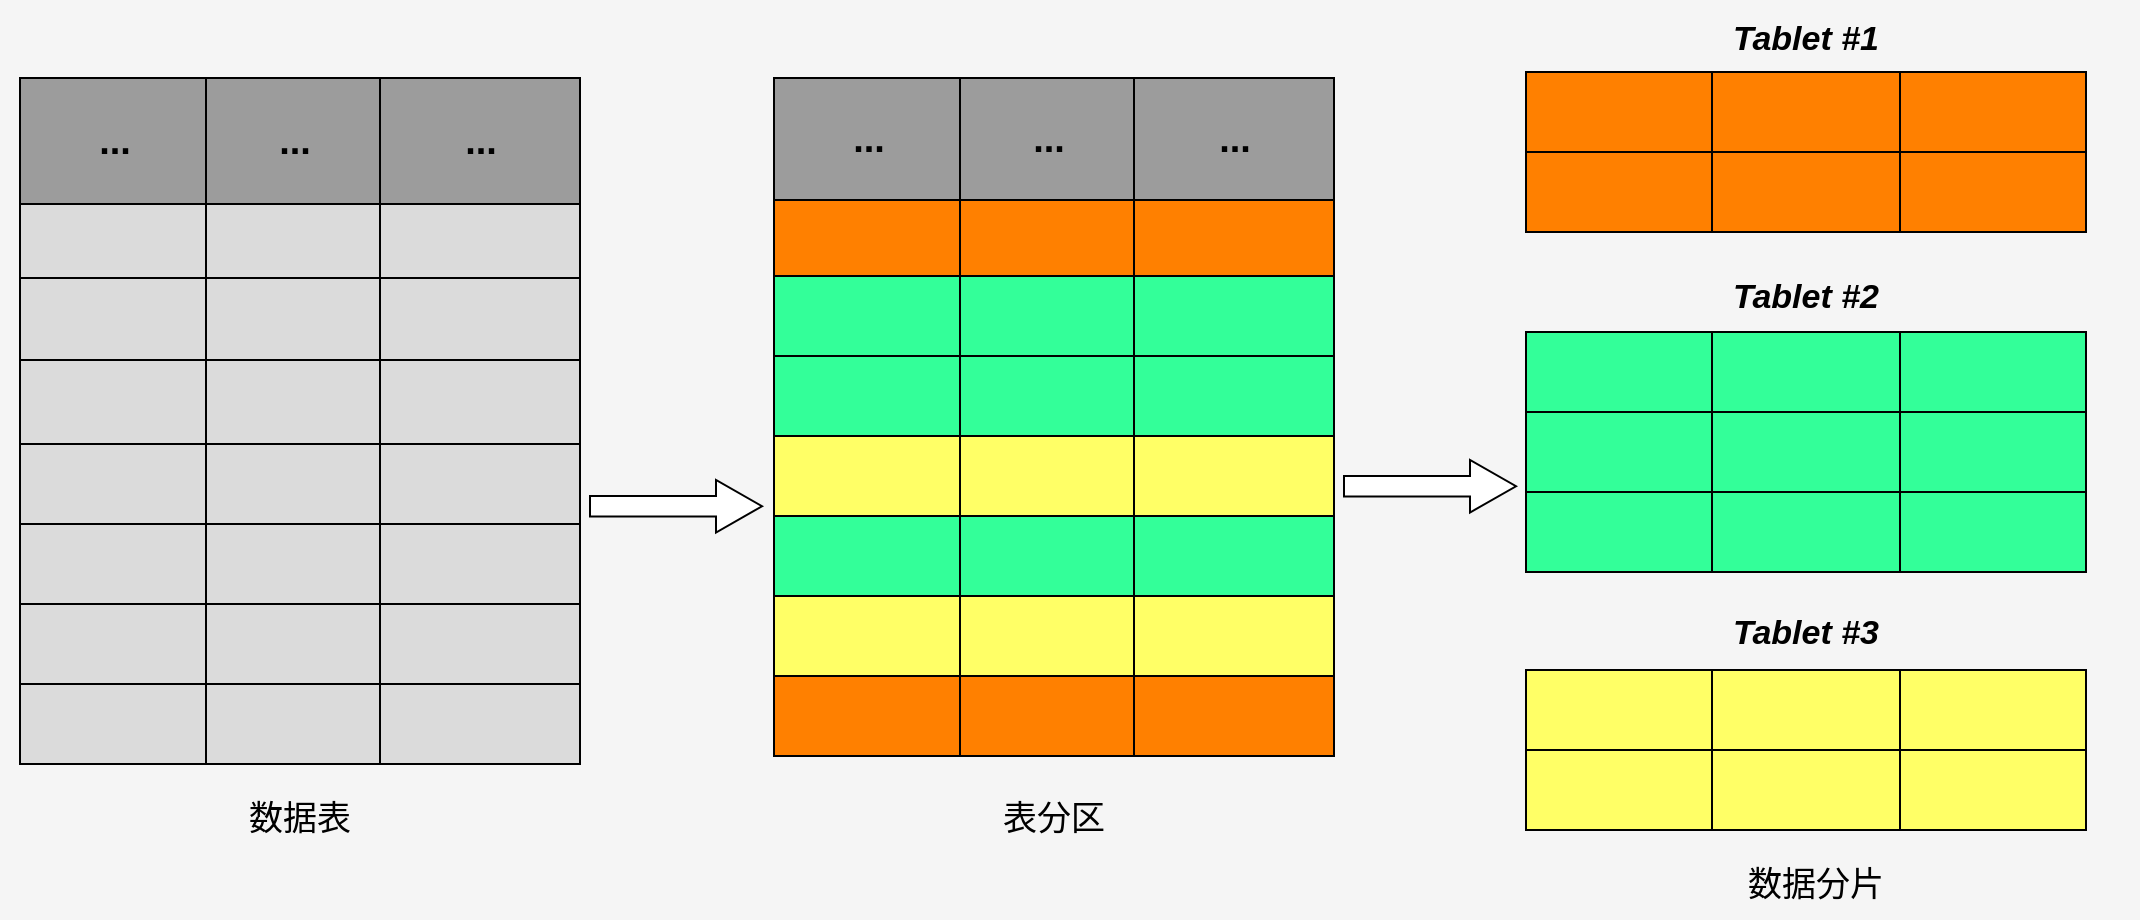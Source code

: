 <mxfile version="21.2.1" type="device" pages="2">
  <diagram name="第 1 页" id="WHK-75HtPyQKVUG5pTgn">
    <mxGraphModel dx="2243" dy="818" grid="1" gridSize="10" guides="1" tooltips="1" connect="1" arrows="1" fold="1" page="1" pageScale="1" pageWidth="827" pageHeight="1169" math="0" shadow="0">
      <root>
        <mxCell id="0" />
        <mxCell id="1" parent="0" />
        <mxCell id="pwQPSimsKxglFx2V4hXO-1" value="" style="fillColor=#f5f5f5;strokeColor=none;fontColor=#333333;strokeWidth=1;" parent="1" vertex="1">
          <mxGeometry x="-710" y="120" width="1070" height="460" as="geometry" />
        </mxCell>
        <mxCell id="pwQPSimsKxglFx2V4hXO-23" value="Assets" style="childLayout=tableLayout;recursiveResize=0;strokeColor=#000000;fillColor=#A7C942;shadow=0;" parent="1" vertex="1">
          <mxGeometry x="-700" y="159" width="280" height="343" as="geometry" />
        </mxCell>
        <mxCell id="pwQPSimsKxglFx2V4hXO-24" style="shape=tableRow;horizontal=0;startSize=0;swimlaneHead=0;swimlaneBody=0;top=0;left=0;bottom=0;right=0;dropTarget=0;collapsible=0;recursiveResize=0;expand=0;fontStyle=0;strokeColor=inherit;fillColor=#9C9C9C;swimlaneLine=1;rounded=0;" parent="pwQPSimsKxglFx2V4hXO-23" vertex="1">
          <mxGeometry width="280" height="63" as="geometry" />
        </mxCell>
        <mxCell id="pwQPSimsKxglFx2V4hXO-25" value="&lt;font style=&quot;font-size: 19px;&quot; color=&quot;#000000&quot;&gt;...&lt;/font&gt;" style="connectable=0;recursiveResize=0;strokeColor=inherit;fillColor=#9C9C9C;align=center;fontStyle=1;fontColor=#FFFFFF;html=1;" parent="pwQPSimsKxglFx2V4hXO-24" vertex="1">
          <mxGeometry width="93" height="63" as="geometry">
            <mxRectangle width="93" height="63" as="alternateBounds" />
          </mxGeometry>
        </mxCell>
        <mxCell id="pwQPSimsKxglFx2V4hXO-26" value="&lt;font style=&quot;font-size: 19px;&quot; color=&quot;#000000&quot;&gt;...&lt;/font&gt;" style="connectable=0;recursiveResize=0;strokeColor=inherit;fillColor=#9C9C9C;align=center;fontStyle=1;fontColor=#FFFFFF;html=1;" parent="pwQPSimsKxglFx2V4hXO-24" vertex="1">
          <mxGeometry x="93" width="87" height="63" as="geometry">
            <mxRectangle width="87" height="63" as="alternateBounds" />
          </mxGeometry>
        </mxCell>
        <mxCell id="pwQPSimsKxglFx2V4hXO-27" value="&lt;font style=&quot;font-size: 19px;&quot; color=&quot;#000000&quot;&gt;...&lt;/font&gt;" style="connectable=0;recursiveResize=0;strokeColor=inherit;fillColor=#9C9C9C;align=center;fontStyle=1;fontColor=#FFFFFF;html=1;" parent="pwQPSimsKxglFx2V4hXO-24" vertex="1">
          <mxGeometry x="180" width="100" height="63" as="geometry">
            <mxRectangle width="100" height="63" as="alternateBounds" />
          </mxGeometry>
        </mxCell>
        <mxCell id="pwQPSimsKxglFx2V4hXO-28" value="" style="shape=tableRow;horizontal=0;startSize=0;swimlaneHead=0;swimlaneBody=0;top=0;left=0;bottom=0;right=0;dropTarget=0;collapsible=0;recursiveResize=0;expand=0;fontStyle=0;strokeColor=inherit;fillColor=#DBDBDB;swimlaneFillColor=none;" parent="pwQPSimsKxglFx2V4hXO-23" vertex="1">
          <mxGeometry y="63" width="280" height="37" as="geometry" />
        </mxCell>
        <mxCell id="pwQPSimsKxglFx2V4hXO-29" value="" style="connectable=0;recursiveResize=0;strokeColor=inherit;fillColor=inherit;align=center;whiteSpace=wrap;html=1;" parent="pwQPSimsKxglFx2V4hXO-28" vertex="1">
          <mxGeometry width="93" height="37" as="geometry">
            <mxRectangle width="93" height="37" as="alternateBounds" />
          </mxGeometry>
        </mxCell>
        <mxCell id="pwQPSimsKxglFx2V4hXO-30" value="" style="connectable=0;recursiveResize=0;strokeColor=inherit;fillColor=inherit;align=center;whiteSpace=wrap;html=1;" parent="pwQPSimsKxglFx2V4hXO-28" vertex="1">
          <mxGeometry x="93" width="87" height="37" as="geometry">
            <mxRectangle width="87" height="37" as="alternateBounds" />
          </mxGeometry>
        </mxCell>
        <mxCell id="pwQPSimsKxglFx2V4hXO-31" value="" style="connectable=0;recursiveResize=0;strokeColor=inherit;fillColor=inherit;align=center;whiteSpace=wrap;html=1;" parent="pwQPSimsKxglFx2V4hXO-28" vertex="1">
          <mxGeometry x="180" width="100" height="37" as="geometry">
            <mxRectangle width="100" height="37" as="alternateBounds" />
          </mxGeometry>
        </mxCell>
        <mxCell id="pwQPSimsKxglFx2V4hXO-32" value="" style="shape=tableRow;horizontal=0;startSize=0;swimlaneHead=0;swimlaneBody=0;top=0;left=0;bottom=0;right=0;dropTarget=0;collapsible=0;recursiveResize=0;expand=0;fontStyle=1;strokeColor=inherit;fillColor=#DBDBDB;" parent="pwQPSimsKxglFx2V4hXO-23" vertex="1">
          <mxGeometry y="100" width="280" height="41" as="geometry" />
        </mxCell>
        <mxCell id="pwQPSimsKxglFx2V4hXO-33" value="" style="connectable=0;recursiveResize=0;strokeColor=inherit;fillColor=inherit;whiteSpace=wrap;html=1;" parent="pwQPSimsKxglFx2V4hXO-32" vertex="1">
          <mxGeometry width="93" height="41" as="geometry">
            <mxRectangle width="93" height="41" as="alternateBounds" />
          </mxGeometry>
        </mxCell>
        <mxCell id="pwQPSimsKxglFx2V4hXO-34" value="" style="connectable=0;recursiveResize=0;strokeColor=inherit;fillColor=inherit;whiteSpace=wrap;html=1;" parent="pwQPSimsKxglFx2V4hXO-32" vertex="1">
          <mxGeometry x="93" width="87" height="41" as="geometry">
            <mxRectangle width="87" height="41" as="alternateBounds" />
          </mxGeometry>
        </mxCell>
        <mxCell id="pwQPSimsKxglFx2V4hXO-35" value="" style="connectable=0;recursiveResize=0;strokeColor=inherit;fillColor=inherit;whiteSpace=wrap;html=1;" parent="pwQPSimsKxglFx2V4hXO-32" vertex="1">
          <mxGeometry x="180" width="100" height="41" as="geometry">
            <mxRectangle width="100" height="41" as="alternateBounds" />
          </mxGeometry>
        </mxCell>
        <mxCell id="pwQPSimsKxglFx2V4hXO-36" value="" style="shape=tableRow;horizontal=0;startSize=0;swimlaneHead=0;swimlaneBody=0;top=0;left=0;bottom=0;right=0;dropTarget=0;collapsible=0;recursiveResize=0;expand=0;fontStyle=0;strokeColor=inherit;fillColor=#DBDBDB;" parent="pwQPSimsKxglFx2V4hXO-23" vertex="1">
          <mxGeometry y="141" width="280" height="42" as="geometry" />
        </mxCell>
        <mxCell id="pwQPSimsKxglFx2V4hXO-37" value="" style="connectable=0;recursiveResize=0;strokeColor=inherit;fillColor=inherit;fontStyle=0;align=center;whiteSpace=wrap;html=1;" parent="pwQPSimsKxglFx2V4hXO-36" vertex="1">
          <mxGeometry width="93" height="42" as="geometry">
            <mxRectangle width="93" height="42" as="alternateBounds" />
          </mxGeometry>
        </mxCell>
        <mxCell id="pwQPSimsKxglFx2V4hXO-38" value="" style="connectable=0;recursiveResize=0;strokeColor=inherit;fillColor=inherit;fontStyle=0;align=center;whiteSpace=wrap;html=1;" parent="pwQPSimsKxglFx2V4hXO-36" vertex="1">
          <mxGeometry x="93" width="87" height="42" as="geometry">
            <mxRectangle width="87" height="42" as="alternateBounds" />
          </mxGeometry>
        </mxCell>
        <mxCell id="pwQPSimsKxglFx2V4hXO-39" value="" style="connectable=0;recursiveResize=0;strokeColor=inherit;fillColor=inherit;fontStyle=0;align=center;whiteSpace=wrap;html=1;" parent="pwQPSimsKxglFx2V4hXO-36" vertex="1">
          <mxGeometry x="180" width="100" height="42" as="geometry">
            <mxRectangle width="100" height="42" as="alternateBounds" />
          </mxGeometry>
        </mxCell>
        <mxCell id="pwQPSimsKxglFx2V4hXO-40" value="" style="shape=tableRow;horizontal=0;startSize=0;swimlaneHead=0;swimlaneBody=0;top=0;left=0;bottom=0;right=0;dropTarget=0;collapsible=0;recursiveResize=0;expand=0;fontStyle=1;strokeColor=inherit;fillColor=#DBDBDB;" parent="pwQPSimsKxglFx2V4hXO-23" vertex="1">
          <mxGeometry y="183" width="280" height="40" as="geometry" />
        </mxCell>
        <mxCell id="pwQPSimsKxglFx2V4hXO-41" value="" style="connectable=0;recursiveResize=0;strokeColor=inherit;fillColor=inherit;whiteSpace=wrap;html=1;" parent="pwQPSimsKxglFx2V4hXO-40" vertex="1">
          <mxGeometry width="93" height="40" as="geometry">
            <mxRectangle width="93" height="40" as="alternateBounds" />
          </mxGeometry>
        </mxCell>
        <mxCell id="pwQPSimsKxglFx2V4hXO-42" value="" style="connectable=0;recursiveResize=0;strokeColor=inherit;fillColor=inherit;whiteSpace=wrap;html=1;" parent="pwQPSimsKxglFx2V4hXO-40" vertex="1">
          <mxGeometry x="93" width="87" height="40" as="geometry">
            <mxRectangle width="87" height="40" as="alternateBounds" />
          </mxGeometry>
        </mxCell>
        <mxCell id="pwQPSimsKxglFx2V4hXO-43" value="" style="connectable=0;recursiveResize=0;strokeColor=inherit;fillColor=inherit;whiteSpace=wrap;html=1;" parent="pwQPSimsKxglFx2V4hXO-40" vertex="1">
          <mxGeometry x="180" width="100" height="40" as="geometry">
            <mxRectangle width="100" height="40" as="alternateBounds" />
          </mxGeometry>
        </mxCell>
        <mxCell id="pwQPSimsKxglFx2V4hXO-45" value="" style="shape=tableRow;horizontal=0;startSize=0;swimlaneHead=0;swimlaneBody=0;top=0;left=0;bottom=0;right=0;dropTarget=0;collapsible=0;recursiveResize=0;expand=0;fontStyle=1;strokeColor=inherit;fillColor=#DBDBDB;" parent="pwQPSimsKxglFx2V4hXO-23" vertex="1">
          <mxGeometry y="223" width="280" height="40" as="geometry" />
        </mxCell>
        <mxCell id="pwQPSimsKxglFx2V4hXO-46" value="" style="connectable=0;recursiveResize=0;strokeColor=inherit;fillColor=inherit;whiteSpace=wrap;html=1;" parent="pwQPSimsKxglFx2V4hXO-45" vertex="1">
          <mxGeometry width="93" height="40" as="geometry">
            <mxRectangle width="93" height="40" as="alternateBounds" />
          </mxGeometry>
        </mxCell>
        <mxCell id="pwQPSimsKxglFx2V4hXO-47" value="" style="connectable=0;recursiveResize=0;strokeColor=inherit;fillColor=inherit;whiteSpace=wrap;html=1;" parent="pwQPSimsKxglFx2V4hXO-45" vertex="1">
          <mxGeometry x="93" width="87" height="40" as="geometry">
            <mxRectangle width="87" height="40" as="alternateBounds" />
          </mxGeometry>
        </mxCell>
        <mxCell id="pwQPSimsKxglFx2V4hXO-48" value="" style="connectable=0;recursiveResize=0;strokeColor=inherit;fillColor=inherit;whiteSpace=wrap;html=1;" parent="pwQPSimsKxglFx2V4hXO-45" vertex="1">
          <mxGeometry x="180" width="100" height="40" as="geometry">
            <mxRectangle width="100" height="40" as="alternateBounds" />
          </mxGeometry>
        </mxCell>
        <mxCell id="pwQPSimsKxglFx2V4hXO-49" value="" style="shape=tableRow;horizontal=0;startSize=0;swimlaneHead=0;swimlaneBody=0;top=0;left=0;bottom=0;right=0;dropTarget=0;collapsible=0;recursiveResize=0;expand=0;fontStyle=1;strokeColor=inherit;fillColor=#DBDBDB;" parent="pwQPSimsKxglFx2V4hXO-23" vertex="1">
          <mxGeometry y="263" width="280" height="40" as="geometry" />
        </mxCell>
        <mxCell id="pwQPSimsKxglFx2V4hXO-50" value="" style="connectable=0;recursiveResize=0;strokeColor=inherit;fillColor=inherit;whiteSpace=wrap;html=1;" parent="pwQPSimsKxglFx2V4hXO-49" vertex="1">
          <mxGeometry width="93" height="40" as="geometry">
            <mxRectangle width="93" height="40" as="alternateBounds" />
          </mxGeometry>
        </mxCell>
        <mxCell id="pwQPSimsKxglFx2V4hXO-51" value="" style="connectable=0;recursiveResize=0;strokeColor=inherit;fillColor=inherit;whiteSpace=wrap;html=1;" parent="pwQPSimsKxglFx2V4hXO-49" vertex="1">
          <mxGeometry x="93" width="87" height="40" as="geometry">
            <mxRectangle width="87" height="40" as="alternateBounds" />
          </mxGeometry>
        </mxCell>
        <mxCell id="pwQPSimsKxglFx2V4hXO-52" value="" style="connectable=0;recursiveResize=0;strokeColor=inherit;fillColor=inherit;whiteSpace=wrap;html=1;" parent="pwQPSimsKxglFx2V4hXO-49" vertex="1">
          <mxGeometry x="180" width="100" height="40" as="geometry">
            <mxRectangle width="100" height="40" as="alternateBounds" />
          </mxGeometry>
        </mxCell>
        <mxCell id="pwQPSimsKxglFx2V4hXO-53" value="" style="shape=tableRow;horizontal=0;startSize=0;swimlaneHead=0;swimlaneBody=0;top=0;left=0;bottom=0;right=0;dropTarget=0;collapsible=0;recursiveResize=0;expand=0;fontStyle=1;strokeColor=inherit;fillColor=#DBDBDB;" parent="pwQPSimsKxglFx2V4hXO-23" vertex="1">
          <mxGeometry y="303" width="280" height="40" as="geometry" />
        </mxCell>
        <mxCell id="pwQPSimsKxglFx2V4hXO-54" value="" style="connectable=0;recursiveResize=0;strokeColor=inherit;fillColor=inherit;whiteSpace=wrap;html=1;" parent="pwQPSimsKxglFx2V4hXO-53" vertex="1">
          <mxGeometry width="93" height="40" as="geometry">
            <mxRectangle width="93" height="40" as="alternateBounds" />
          </mxGeometry>
        </mxCell>
        <mxCell id="pwQPSimsKxglFx2V4hXO-55" value="" style="connectable=0;recursiveResize=0;strokeColor=inherit;fillColor=inherit;whiteSpace=wrap;html=1;" parent="pwQPSimsKxglFx2V4hXO-53" vertex="1">
          <mxGeometry x="93" width="87" height="40" as="geometry">
            <mxRectangle width="87" height="40" as="alternateBounds" />
          </mxGeometry>
        </mxCell>
        <mxCell id="pwQPSimsKxglFx2V4hXO-56" value="" style="connectable=0;recursiveResize=0;strokeColor=inherit;fillColor=inherit;whiteSpace=wrap;html=1;" parent="pwQPSimsKxglFx2V4hXO-53" vertex="1">
          <mxGeometry x="180" width="100" height="40" as="geometry">
            <mxRectangle width="100" height="40" as="alternateBounds" />
          </mxGeometry>
        </mxCell>
        <mxCell id="pwQPSimsKxglFx2V4hXO-65" value="Assets" style="childLayout=tableLayout;recursiveResize=0;strokeColor=#000000;fillColor=#A7C942;shadow=0;" parent="1" vertex="1">
          <mxGeometry x="-323" y="159" width="280" height="339" as="geometry" />
        </mxCell>
        <mxCell id="pwQPSimsKxglFx2V4hXO-66" style="shape=tableRow;horizontal=0;startSize=0;swimlaneHead=0;swimlaneBody=0;top=0;left=0;bottom=0;right=0;dropTarget=0;collapsible=0;recursiveResize=0;expand=0;fontStyle=0;strokeColor=inherit;fillColor=#ffffff;" parent="pwQPSimsKxglFx2V4hXO-65" vertex="1">
          <mxGeometry width="280" height="61" as="geometry" />
        </mxCell>
        <mxCell id="pwQPSimsKxglFx2V4hXO-67" value="&lt;font style=&quot;font-size: 19px;&quot; color=&quot;#000000&quot;&gt;...&lt;/font&gt;" style="connectable=0;recursiveResize=0;strokeColor=inherit;fillColor=#9C9C9C;align=center;fontStyle=1;fontColor=#FFFFFF;html=1;" parent="pwQPSimsKxglFx2V4hXO-66" vertex="1">
          <mxGeometry width="93" height="61" as="geometry">
            <mxRectangle width="93" height="61" as="alternateBounds" />
          </mxGeometry>
        </mxCell>
        <mxCell id="pwQPSimsKxglFx2V4hXO-68" value="&lt;font style=&quot;font-size: 19px;&quot; color=&quot;#000000&quot;&gt;...&lt;/font&gt;" style="connectable=0;recursiveResize=0;strokeColor=inherit;fillColor=#9C9C9C;align=center;fontStyle=1;fontColor=#FFFFFF;html=1;" parent="pwQPSimsKxglFx2V4hXO-66" vertex="1">
          <mxGeometry x="93" width="87" height="61" as="geometry">
            <mxRectangle width="87" height="61" as="alternateBounds" />
          </mxGeometry>
        </mxCell>
        <mxCell id="pwQPSimsKxglFx2V4hXO-69" value="&lt;font style=&quot;font-size: 19px;&quot; color=&quot;#000000&quot;&gt;...&lt;/font&gt;" style="connectable=0;recursiveResize=0;strokeColor=inherit;fillColor=#9C9C9C;align=center;fontStyle=1;fontColor=#FFFFFF;html=1;" parent="pwQPSimsKxglFx2V4hXO-66" vertex="1">
          <mxGeometry x="180" width="100" height="61" as="geometry">
            <mxRectangle width="100" height="61" as="alternateBounds" />
          </mxGeometry>
        </mxCell>
        <mxCell id="pwQPSimsKxglFx2V4hXO-70" value="" style="shape=tableRow;horizontal=0;startSize=0;swimlaneHead=0;swimlaneBody=0;top=0;left=0;bottom=0;right=0;dropTarget=0;collapsible=0;recursiveResize=0;expand=0;fontStyle=0;strokeColor=inherit;fillColor=#FF8000;" parent="pwQPSimsKxglFx2V4hXO-65" vertex="1">
          <mxGeometry y="61" width="280" height="38" as="geometry" />
        </mxCell>
        <mxCell id="pwQPSimsKxglFx2V4hXO-71" value="" style="connectable=0;recursiveResize=0;strokeColor=inherit;fillColor=inherit;align=center;whiteSpace=wrap;html=1;" parent="pwQPSimsKxglFx2V4hXO-70" vertex="1">
          <mxGeometry width="93" height="38" as="geometry">
            <mxRectangle width="93" height="38" as="alternateBounds" />
          </mxGeometry>
        </mxCell>
        <mxCell id="pwQPSimsKxglFx2V4hXO-72" value="" style="connectable=0;recursiveResize=0;strokeColor=inherit;fillColor=inherit;align=center;whiteSpace=wrap;html=1;" parent="pwQPSimsKxglFx2V4hXO-70" vertex="1">
          <mxGeometry x="93" width="87" height="38" as="geometry">
            <mxRectangle width="87" height="38" as="alternateBounds" />
          </mxGeometry>
        </mxCell>
        <mxCell id="pwQPSimsKxglFx2V4hXO-73" value="" style="connectable=0;recursiveResize=0;strokeColor=inherit;fillColor=inherit;align=center;whiteSpace=wrap;html=1;" parent="pwQPSimsKxglFx2V4hXO-70" vertex="1">
          <mxGeometry x="180" width="100" height="38" as="geometry">
            <mxRectangle width="100" height="38" as="alternateBounds" />
          </mxGeometry>
        </mxCell>
        <mxCell id="pwQPSimsKxglFx2V4hXO-74" value="" style="shape=tableRow;horizontal=0;startSize=0;swimlaneHead=0;swimlaneBody=0;top=0;left=0;bottom=0;right=0;dropTarget=0;collapsible=0;recursiveResize=0;expand=0;fontStyle=1;strokeColor=inherit;fillColor=#33FF99;" parent="pwQPSimsKxglFx2V4hXO-65" vertex="1">
          <mxGeometry y="99" width="280" height="40" as="geometry" />
        </mxCell>
        <mxCell id="pwQPSimsKxglFx2V4hXO-75" value="" style="connectable=0;recursiveResize=0;strokeColor=inherit;fillColor=inherit;whiteSpace=wrap;html=1;" parent="pwQPSimsKxglFx2V4hXO-74" vertex="1">
          <mxGeometry width="93" height="40" as="geometry">
            <mxRectangle width="93" height="40" as="alternateBounds" />
          </mxGeometry>
        </mxCell>
        <mxCell id="pwQPSimsKxglFx2V4hXO-76" value="" style="connectable=0;recursiveResize=0;strokeColor=inherit;fillColor=inherit;whiteSpace=wrap;html=1;" parent="pwQPSimsKxglFx2V4hXO-74" vertex="1">
          <mxGeometry x="93" width="87" height="40" as="geometry">
            <mxRectangle width="87" height="40" as="alternateBounds" />
          </mxGeometry>
        </mxCell>
        <mxCell id="pwQPSimsKxglFx2V4hXO-77" value="" style="connectable=0;recursiveResize=0;strokeColor=inherit;fillColor=inherit;whiteSpace=wrap;html=1;" parent="pwQPSimsKxglFx2V4hXO-74" vertex="1">
          <mxGeometry x="180" width="100" height="40" as="geometry">
            <mxRectangle width="100" height="40" as="alternateBounds" />
          </mxGeometry>
        </mxCell>
        <mxCell id="pwQPSimsKxglFx2V4hXO-78" value="" style="shape=tableRow;horizontal=0;startSize=0;swimlaneHead=0;swimlaneBody=0;top=0;left=0;bottom=0;right=0;dropTarget=0;collapsible=0;recursiveResize=0;expand=0;fontStyle=0;strokeColor=inherit;fillColor=#33FF99;" parent="pwQPSimsKxglFx2V4hXO-65" vertex="1">
          <mxGeometry y="139" width="280" height="40" as="geometry" />
        </mxCell>
        <mxCell id="pwQPSimsKxglFx2V4hXO-79" value="" style="connectable=0;recursiveResize=0;strokeColor=inherit;fillColor=inherit;fontStyle=0;align=center;whiteSpace=wrap;html=1;" parent="pwQPSimsKxglFx2V4hXO-78" vertex="1">
          <mxGeometry width="93" height="40" as="geometry">
            <mxRectangle width="93" height="40" as="alternateBounds" />
          </mxGeometry>
        </mxCell>
        <mxCell id="pwQPSimsKxglFx2V4hXO-80" value="" style="connectable=0;recursiveResize=0;strokeColor=inherit;fillColor=inherit;fontStyle=0;align=center;whiteSpace=wrap;html=1;" parent="pwQPSimsKxglFx2V4hXO-78" vertex="1">
          <mxGeometry x="93" width="87" height="40" as="geometry">
            <mxRectangle width="87" height="40" as="alternateBounds" />
          </mxGeometry>
        </mxCell>
        <mxCell id="pwQPSimsKxglFx2V4hXO-81" value="" style="connectable=0;recursiveResize=0;strokeColor=inherit;fillColor=inherit;fontStyle=0;align=center;whiteSpace=wrap;html=1;" parent="pwQPSimsKxglFx2V4hXO-78" vertex="1">
          <mxGeometry x="180" width="100" height="40" as="geometry">
            <mxRectangle width="100" height="40" as="alternateBounds" />
          </mxGeometry>
        </mxCell>
        <mxCell id="pwQPSimsKxglFx2V4hXO-82" value="" style="shape=tableRow;horizontal=0;startSize=0;swimlaneHead=0;swimlaneBody=0;top=0;left=0;bottom=0;right=0;dropTarget=0;collapsible=0;recursiveResize=0;expand=0;fontStyle=1;strokeColor=inherit;fillColor=#FFFF66;" parent="pwQPSimsKxglFx2V4hXO-65" vertex="1">
          <mxGeometry y="179" width="280" height="40" as="geometry" />
        </mxCell>
        <mxCell id="pwQPSimsKxglFx2V4hXO-83" value="" style="connectable=0;recursiveResize=0;strokeColor=inherit;fillColor=inherit;whiteSpace=wrap;html=1;" parent="pwQPSimsKxglFx2V4hXO-82" vertex="1">
          <mxGeometry width="93" height="40" as="geometry">
            <mxRectangle width="93" height="40" as="alternateBounds" />
          </mxGeometry>
        </mxCell>
        <mxCell id="pwQPSimsKxglFx2V4hXO-84" value="" style="connectable=0;recursiveResize=0;strokeColor=inherit;fillColor=inherit;whiteSpace=wrap;html=1;" parent="pwQPSimsKxglFx2V4hXO-82" vertex="1">
          <mxGeometry x="93" width="87" height="40" as="geometry">
            <mxRectangle width="87" height="40" as="alternateBounds" />
          </mxGeometry>
        </mxCell>
        <mxCell id="pwQPSimsKxglFx2V4hXO-85" value="" style="connectable=0;recursiveResize=0;strokeColor=inherit;fillColor=inherit;whiteSpace=wrap;html=1;" parent="pwQPSimsKxglFx2V4hXO-82" vertex="1">
          <mxGeometry x="180" width="100" height="40" as="geometry">
            <mxRectangle width="100" height="40" as="alternateBounds" />
          </mxGeometry>
        </mxCell>
        <mxCell id="pwQPSimsKxglFx2V4hXO-86" value="" style="shape=tableRow;horizontal=0;startSize=0;swimlaneHead=0;swimlaneBody=0;top=0;left=0;bottom=0;right=0;dropTarget=0;collapsible=0;recursiveResize=0;expand=0;fontStyle=1;strokeColor=inherit;fillColor=#33FF99;" parent="pwQPSimsKxglFx2V4hXO-65" vertex="1">
          <mxGeometry y="219" width="280" height="40" as="geometry" />
        </mxCell>
        <mxCell id="pwQPSimsKxglFx2V4hXO-87" value="" style="connectable=0;recursiveResize=0;strokeColor=inherit;fillColor=inherit;whiteSpace=wrap;html=1;" parent="pwQPSimsKxglFx2V4hXO-86" vertex="1">
          <mxGeometry width="93" height="40" as="geometry">
            <mxRectangle width="93" height="40" as="alternateBounds" />
          </mxGeometry>
        </mxCell>
        <mxCell id="pwQPSimsKxglFx2V4hXO-88" value="" style="connectable=0;recursiveResize=0;strokeColor=inherit;fillColor=inherit;whiteSpace=wrap;html=1;" parent="pwQPSimsKxglFx2V4hXO-86" vertex="1">
          <mxGeometry x="93" width="87" height="40" as="geometry">
            <mxRectangle width="87" height="40" as="alternateBounds" />
          </mxGeometry>
        </mxCell>
        <mxCell id="pwQPSimsKxglFx2V4hXO-89" value="" style="connectable=0;recursiveResize=0;strokeColor=inherit;fillColor=inherit;whiteSpace=wrap;html=1;" parent="pwQPSimsKxglFx2V4hXO-86" vertex="1">
          <mxGeometry x="180" width="100" height="40" as="geometry">
            <mxRectangle width="100" height="40" as="alternateBounds" />
          </mxGeometry>
        </mxCell>
        <mxCell id="pwQPSimsKxglFx2V4hXO-90" value="" style="shape=tableRow;horizontal=0;startSize=0;swimlaneHead=0;swimlaneBody=0;top=0;left=0;bottom=0;right=0;dropTarget=0;collapsible=0;recursiveResize=0;expand=0;fontStyle=1;strokeColor=inherit;fillColor=#FFFF66;" parent="pwQPSimsKxglFx2V4hXO-65" vertex="1">
          <mxGeometry y="259" width="280" height="40" as="geometry" />
        </mxCell>
        <mxCell id="pwQPSimsKxglFx2V4hXO-91" value="" style="connectable=0;recursiveResize=0;strokeColor=inherit;fillColor=inherit;whiteSpace=wrap;html=1;" parent="pwQPSimsKxglFx2V4hXO-90" vertex="1">
          <mxGeometry width="93" height="40" as="geometry">
            <mxRectangle width="93" height="40" as="alternateBounds" />
          </mxGeometry>
        </mxCell>
        <mxCell id="pwQPSimsKxglFx2V4hXO-92" value="" style="connectable=0;recursiveResize=0;strokeColor=inherit;fillColor=inherit;whiteSpace=wrap;html=1;" parent="pwQPSimsKxglFx2V4hXO-90" vertex="1">
          <mxGeometry x="93" width="87" height="40" as="geometry">
            <mxRectangle width="87" height="40" as="alternateBounds" />
          </mxGeometry>
        </mxCell>
        <mxCell id="pwQPSimsKxglFx2V4hXO-93" value="" style="connectable=0;recursiveResize=0;strokeColor=inherit;fillColor=inherit;whiteSpace=wrap;html=1;" parent="pwQPSimsKxglFx2V4hXO-90" vertex="1">
          <mxGeometry x="180" width="100" height="40" as="geometry">
            <mxRectangle width="100" height="40" as="alternateBounds" />
          </mxGeometry>
        </mxCell>
        <mxCell id="pwQPSimsKxglFx2V4hXO-94" value="" style="shape=tableRow;horizontal=0;startSize=0;swimlaneHead=0;swimlaneBody=0;top=0;left=0;bottom=0;right=0;dropTarget=0;collapsible=0;recursiveResize=0;expand=0;fontStyle=1;strokeColor=inherit;fillColor=#FF8000;" parent="pwQPSimsKxglFx2V4hXO-65" vertex="1">
          <mxGeometry y="299" width="280" height="40" as="geometry" />
        </mxCell>
        <mxCell id="pwQPSimsKxglFx2V4hXO-95" value="" style="connectable=0;recursiveResize=0;strokeColor=inherit;fillColor=inherit;whiteSpace=wrap;html=1;" parent="pwQPSimsKxglFx2V4hXO-94" vertex="1">
          <mxGeometry width="93" height="40" as="geometry">
            <mxRectangle width="93" height="40" as="alternateBounds" />
          </mxGeometry>
        </mxCell>
        <mxCell id="pwQPSimsKxglFx2V4hXO-96" value="" style="connectable=0;recursiveResize=0;strokeColor=inherit;fillColor=inherit;whiteSpace=wrap;html=1;" parent="pwQPSimsKxglFx2V4hXO-94" vertex="1">
          <mxGeometry x="93" width="87" height="40" as="geometry">
            <mxRectangle width="87" height="40" as="alternateBounds" />
          </mxGeometry>
        </mxCell>
        <mxCell id="pwQPSimsKxglFx2V4hXO-97" value="" style="connectable=0;recursiveResize=0;strokeColor=inherit;fillColor=inherit;whiteSpace=wrap;html=1;" parent="pwQPSimsKxglFx2V4hXO-94" vertex="1">
          <mxGeometry x="180" width="100" height="40" as="geometry">
            <mxRectangle width="100" height="40" as="alternateBounds" />
          </mxGeometry>
        </mxCell>
        <mxCell id="pwQPSimsKxglFx2V4hXO-106" value="" style="html=1;shadow=0;dashed=0;align=center;verticalAlign=middle;shape=mxgraph.arrows2.arrow;dy=0.61;dx=23;notch=0;" parent="1" vertex="1">
          <mxGeometry x="-415" y="360" width="86" height="26.25" as="geometry" />
        </mxCell>
        <mxCell id="oby3qe9vmABq68PBYKtT-1" value="" style="shape=table;startSize=0;container=1;collapsible=0;childLayout=tableLayout;fontSize=16;fillColor=#FF8000;" parent="1" vertex="1">
          <mxGeometry x="53" y="156" width="280" height="80" as="geometry" />
        </mxCell>
        <mxCell id="oby3qe9vmABq68PBYKtT-2" value="" style="shape=tableRow;horizontal=0;startSize=0;swimlaneHead=0;swimlaneBody=0;strokeColor=inherit;top=0;left=0;bottom=0;right=0;collapsible=0;dropTarget=0;fillColor=none;points=[[0,0.5],[1,0.5]];portConstraint=eastwest;fontSize=16;" parent="oby3qe9vmABq68PBYKtT-1" vertex="1">
          <mxGeometry width="280" height="40" as="geometry" />
        </mxCell>
        <mxCell id="oby3qe9vmABq68PBYKtT-3" value="" style="shape=partialRectangle;html=1;whiteSpace=wrap;connectable=0;strokeColor=inherit;overflow=hidden;fillColor=none;top=0;left=0;bottom=0;right=0;pointerEvents=1;fontSize=16;" parent="oby3qe9vmABq68PBYKtT-2" vertex="1">
          <mxGeometry width="93" height="40" as="geometry">
            <mxRectangle width="93" height="40" as="alternateBounds" />
          </mxGeometry>
        </mxCell>
        <mxCell id="oby3qe9vmABq68PBYKtT-4" value="" style="shape=partialRectangle;html=1;whiteSpace=wrap;connectable=0;strokeColor=inherit;overflow=hidden;fillColor=none;top=0;left=0;bottom=0;right=0;pointerEvents=1;fontSize=16;" parent="oby3qe9vmABq68PBYKtT-2" vertex="1">
          <mxGeometry x="93" width="94" height="40" as="geometry">
            <mxRectangle width="94" height="40" as="alternateBounds" />
          </mxGeometry>
        </mxCell>
        <mxCell id="oby3qe9vmABq68PBYKtT-5" value="" style="shape=partialRectangle;html=1;whiteSpace=wrap;connectable=0;strokeColor=inherit;overflow=hidden;fillColor=none;top=0;left=0;bottom=0;right=0;pointerEvents=1;fontSize=16;" parent="oby3qe9vmABq68PBYKtT-2" vertex="1">
          <mxGeometry x="187" width="93" height="40" as="geometry">
            <mxRectangle width="93" height="40" as="alternateBounds" />
          </mxGeometry>
        </mxCell>
        <mxCell id="oby3qe9vmABq68PBYKtT-6" value="" style="shape=tableRow;horizontal=0;startSize=0;swimlaneHead=0;swimlaneBody=0;strokeColor=inherit;top=0;left=0;bottom=0;right=0;collapsible=0;dropTarget=0;fillColor=none;points=[[0,0.5],[1,0.5]];portConstraint=eastwest;fontSize=16;" parent="oby3qe9vmABq68PBYKtT-1" vertex="1">
          <mxGeometry y="40" width="280" height="40" as="geometry" />
        </mxCell>
        <mxCell id="oby3qe9vmABq68PBYKtT-7" value="" style="shape=partialRectangle;html=1;whiteSpace=wrap;connectable=0;strokeColor=inherit;overflow=hidden;fillColor=none;top=0;left=0;bottom=0;right=0;pointerEvents=1;fontSize=16;" parent="oby3qe9vmABq68PBYKtT-6" vertex="1">
          <mxGeometry width="93" height="40" as="geometry">
            <mxRectangle width="93" height="40" as="alternateBounds" />
          </mxGeometry>
        </mxCell>
        <mxCell id="oby3qe9vmABq68PBYKtT-8" value="" style="shape=partialRectangle;html=1;whiteSpace=wrap;connectable=0;strokeColor=inherit;overflow=hidden;fillColor=none;top=0;left=0;bottom=0;right=0;pointerEvents=1;fontSize=16;" parent="oby3qe9vmABq68PBYKtT-6" vertex="1">
          <mxGeometry x="93" width="94" height="40" as="geometry">
            <mxRectangle width="94" height="40" as="alternateBounds" />
          </mxGeometry>
        </mxCell>
        <mxCell id="oby3qe9vmABq68PBYKtT-9" value="" style="shape=partialRectangle;html=1;whiteSpace=wrap;connectable=0;strokeColor=inherit;overflow=hidden;fillColor=none;top=0;left=0;bottom=0;right=0;pointerEvents=1;fontSize=16;" parent="oby3qe9vmABq68PBYKtT-6" vertex="1">
          <mxGeometry x="187" width="93" height="40" as="geometry">
            <mxRectangle width="93" height="40" as="alternateBounds" />
          </mxGeometry>
        </mxCell>
        <mxCell id="v8suD-I-UOEQe_IksWTr-1" value="" style="shape=table;startSize=0;container=1;collapsible=0;childLayout=tableLayout;fontSize=16;fillColor=#33FF99;" parent="1" vertex="1">
          <mxGeometry x="53" y="286" width="280" height="120" as="geometry" />
        </mxCell>
        <mxCell id="v8suD-I-UOEQe_IksWTr-2" value="" style="shape=tableRow;horizontal=0;startSize=0;swimlaneHead=0;swimlaneBody=0;strokeColor=inherit;top=0;left=0;bottom=0;right=0;collapsible=0;dropTarget=0;fillColor=none;points=[[0,0.5],[1,0.5]];portConstraint=eastwest;fontSize=16;" parent="v8suD-I-UOEQe_IksWTr-1" vertex="1">
          <mxGeometry width="280" height="40" as="geometry" />
        </mxCell>
        <mxCell id="v8suD-I-UOEQe_IksWTr-3" value="" style="shape=partialRectangle;html=1;whiteSpace=wrap;connectable=0;strokeColor=inherit;overflow=hidden;fillColor=none;top=0;left=0;bottom=0;right=0;pointerEvents=1;fontSize=16;" parent="v8suD-I-UOEQe_IksWTr-2" vertex="1">
          <mxGeometry width="93" height="40" as="geometry">
            <mxRectangle width="93" height="40" as="alternateBounds" />
          </mxGeometry>
        </mxCell>
        <mxCell id="v8suD-I-UOEQe_IksWTr-4" value="" style="shape=partialRectangle;html=1;whiteSpace=wrap;connectable=0;strokeColor=inherit;overflow=hidden;fillColor=none;top=0;left=0;bottom=0;right=0;pointerEvents=1;fontSize=16;" parent="v8suD-I-UOEQe_IksWTr-2" vertex="1">
          <mxGeometry x="93" width="94" height="40" as="geometry">
            <mxRectangle width="94" height="40" as="alternateBounds" />
          </mxGeometry>
        </mxCell>
        <mxCell id="v8suD-I-UOEQe_IksWTr-5" value="" style="shape=partialRectangle;html=1;whiteSpace=wrap;connectable=0;strokeColor=inherit;overflow=hidden;fillColor=none;top=0;left=0;bottom=0;right=0;pointerEvents=1;fontSize=16;" parent="v8suD-I-UOEQe_IksWTr-2" vertex="1">
          <mxGeometry x="187" width="93" height="40" as="geometry">
            <mxRectangle width="93" height="40" as="alternateBounds" />
          </mxGeometry>
        </mxCell>
        <mxCell id="v8suD-I-UOEQe_IksWTr-6" value="" style="shape=tableRow;horizontal=0;startSize=0;swimlaneHead=0;swimlaneBody=0;strokeColor=inherit;top=0;left=0;bottom=0;right=0;collapsible=0;dropTarget=0;fillColor=none;points=[[0,0.5],[1,0.5]];portConstraint=eastwest;fontSize=16;" parent="v8suD-I-UOEQe_IksWTr-1" vertex="1">
          <mxGeometry y="40" width="280" height="40" as="geometry" />
        </mxCell>
        <mxCell id="v8suD-I-UOEQe_IksWTr-7" value="" style="shape=partialRectangle;html=1;whiteSpace=wrap;connectable=0;strokeColor=inherit;overflow=hidden;fillColor=none;top=0;left=0;bottom=0;right=0;pointerEvents=1;fontSize=16;" parent="v8suD-I-UOEQe_IksWTr-6" vertex="1">
          <mxGeometry width="93" height="40" as="geometry">
            <mxRectangle width="93" height="40" as="alternateBounds" />
          </mxGeometry>
        </mxCell>
        <mxCell id="v8suD-I-UOEQe_IksWTr-8" value="" style="shape=partialRectangle;html=1;whiteSpace=wrap;connectable=0;strokeColor=inherit;overflow=hidden;fillColor=none;top=0;left=0;bottom=0;right=0;pointerEvents=1;fontSize=16;" parent="v8suD-I-UOEQe_IksWTr-6" vertex="1">
          <mxGeometry x="93" width="94" height="40" as="geometry">
            <mxRectangle width="94" height="40" as="alternateBounds" />
          </mxGeometry>
        </mxCell>
        <mxCell id="v8suD-I-UOEQe_IksWTr-9" value="" style="shape=partialRectangle;html=1;whiteSpace=wrap;connectable=0;strokeColor=inherit;overflow=hidden;fillColor=none;top=0;left=0;bottom=0;right=0;pointerEvents=1;fontSize=16;" parent="v8suD-I-UOEQe_IksWTr-6" vertex="1">
          <mxGeometry x="187" width="93" height="40" as="geometry">
            <mxRectangle width="93" height="40" as="alternateBounds" />
          </mxGeometry>
        </mxCell>
        <mxCell id="v8suD-I-UOEQe_IksWTr-10" value="" style="shape=tableRow;horizontal=0;startSize=0;swimlaneHead=0;swimlaneBody=0;strokeColor=inherit;top=0;left=0;bottom=0;right=0;collapsible=0;dropTarget=0;fillColor=none;points=[[0,0.5],[1,0.5]];portConstraint=eastwest;fontSize=16;" parent="v8suD-I-UOEQe_IksWTr-1" vertex="1">
          <mxGeometry y="80" width="280" height="40" as="geometry" />
        </mxCell>
        <mxCell id="v8suD-I-UOEQe_IksWTr-11" value="" style="shape=partialRectangle;html=1;whiteSpace=wrap;connectable=0;strokeColor=inherit;overflow=hidden;fillColor=none;top=0;left=0;bottom=0;right=0;pointerEvents=1;fontSize=16;" parent="v8suD-I-UOEQe_IksWTr-10" vertex="1">
          <mxGeometry width="93" height="40" as="geometry">
            <mxRectangle width="93" height="40" as="alternateBounds" />
          </mxGeometry>
        </mxCell>
        <mxCell id="v8suD-I-UOEQe_IksWTr-12" value="" style="shape=partialRectangle;html=1;whiteSpace=wrap;connectable=0;strokeColor=inherit;overflow=hidden;fillColor=none;top=0;left=0;bottom=0;right=0;pointerEvents=1;fontSize=16;" parent="v8suD-I-UOEQe_IksWTr-10" vertex="1">
          <mxGeometry x="93" width="94" height="40" as="geometry">
            <mxRectangle width="94" height="40" as="alternateBounds" />
          </mxGeometry>
        </mxCell>
        <mxCell id="v8suD-I-UOEQe_IksWTr-13" value="" style="shape=partialRectangle;html=1;whiteSpace=wrap;connectable=0;strokeColor=inherit;overflow=hidden;fillColor=none;top=0;left=0;bottom=0;right=0;pointerEvents=1;fontSize=16;" parent="v8suD-I-UOEQe_IksWTr-10" vertex="1">
          <mxGeometry x="187" width="93" height="40" as="geometry">
            <mxRectangle width="93" height="40" as="alternateBounds" />
          </mxGeometry>
        </mxCell>
        <mxCell id="v8suD-I-UOEQe_IksWTr-14" value="" style="shape=table;startSize=0;container=1;collapsible=0;childLayout=tableLayout;fontSize=16;fillColor=#FFFF66;" parent="1" vertex="1">
          <mxGeometry x="53" y="455" width="280" height="80" as="geometry" />
        </mxCell>
        <mxCell id="v8suD-I-UOEQe_IksWTr-15" value="" style="shape=tableRow;horizontal=0;startSize=0;swimlaneHead=0;swimlaneBody=0;strokeColor=inherit;top=0;left=0;bottom=0;right=0;collapsible=0;dropTarget=0;fillColor=none;points=[[0,0.5],[1,0.5]];portConstraint=eastwest;fontSize=16;" parent="v8suD-I-UOEQe_IksWTr-14" vertex="1">
          <mxGeometry width="280" height="40" as="geometry" />
        </mxCell>
        <mxCell id="v8suD-I-UOEQe_IksWTr-16" value="" style="shape=partialRectangle;html=1;whiteSpace=wrap;connectable=0;strokeColor=inherit;overflow=hidden;fillColor=none;top=0;left=0;bottom=0;right=0;pointerEvents=1;fontSize=16;" parent="v8suD-I-UOEQe_IksWTr-15" vertex="1">
          <mxGeometry width="93" height="40" as="geometry">
            <mxRectangle width="93" height="40" as="alternateBounds" />
          </mxGeometry>
        </mxCell>
        <mxCell id="v8suD-I-UOEQe_IksWTr-17" value="" style="shape=partialRectangle;html=1;whiteSpace=wrap;connectable=0;strokeColor=inherit;overflow=hidden;fillColor=none;top=0;left=0;bottom=0;right=0;pointerEvents=1;fontSize=16;" parent="v8suD-I-UOEQe_IksWTr-15" vertex="1">
          <mxGeometry x="93" width="94" height="40" as="geometry">
            <mxRectangle width="94" height="40" as="alternateBounds" />
          </mxGeometry>
        </mxCell>
        <mxCell id="v8suD-I-UOEQe_IksWTr-18" value="" style="shape=partialRectangle;html=1;whiteSpace=wrap;connectable=0;strokeColor=inherit;overflow=hidden;fillColor=none;top=0;left=0;bottom=0;right=0;pointerEvents=1;fontSize=16;" parent="v8suD-I-UOEQe_IksWTr-15" vertex="1">
          <mxGeometry x="187" width="93" height="40" as="geometry">
            <mxRectangle width="93" height="40" as="alternateBounds" />
          </mxGeometry>
        </mxCell>
        <mxCell id="v8suD-I-UOEQe_IksWTr-19" value="" style="shape=tableRow;horizontal=0;startSize=0;swimlaneHead=0;swimlaneBody=0;strokeColor=inherit;top=0;left=0;bottom=0;right=0;collapsible=0;dropTarget=0;fillColor=none;points=[[0,0.5],[1,0.5]];portConstraint=eastwest;fontSize=16;" parent="v8suD-I-UOEQe_IksWTr-14" vertex="1">
          <mxGeometry y="40" width="280" height="40" as="geometry" />
        </mxCell>
        <mxCell id="v8suD-I-UOEQe_IksWTr-20" value="" style="shape=partialRectangle;html=1;whiteSpace=wrap;connectable=0;strokeColor=inherit;overflow=hidden;fillColor=none;top=0;left=0;bottom=0;right=0;pointerEvents=1;fontSize=16;" parent="v8suD-I-UOEQe_IksWTr-19" vertex="1">
          <mxGeometry width="93" height="40" as="geometry">
            <mxRectangle width="93" height="40" as="alternateBounds" />
          </mxGeometry>
        </mxCell>
        <mxCell id="v8suD-I-UOEQe_IksWTr-21" value="" style="shape=partialRectangle;html=1;whiteSpace=wrap;connectable=0;strokeColor=inherit;overflow=hidden;fillColor=none;top=0;left=0;bottom=0;right=0;pointerEvents=1;fontSize=16;" parent="v8suD-I-UOEQe_IksWTr-19" vertex="1">
          <mxGeometry x="93" width="94" height="40" as="geometry">
            <mxRectangle width="94" height="40" as="alternateBounds" />
          </mxGeometry>
        </mxCell>
        <mxCell id="v8suD-I-UOEQe_IksWTr-22" value="" style="shape=partialRectangle;html=1;whiteSpace=wrap;connectable=0;strokeColor=inherit;overflow=hidden;fillColor=none;top=0;left=0;bottom=0;right=0;pointerEvents=1;fontSize=16;" parent="v8suD-I-UOEQe_IksWTr-19" vertex="1">
          <mxGeometry x="187" width="93" height="40" as="geometry">
            <mxRectangle width="93" height="40" as="alternateBounds" />
          </mxGeometry>
        </mxCell>
        <mxCell id="v8suD-I-UOEQe_IksWTr-23" value="数据表" style="text;html=1;strokeColor=none;fillColor=none;align=center;verticalAlign=middle;whiteSpace=wrap;rounded=0;fontSize=17;" parent="1" vertex="1">
          <mxGeometry x="-590" y="515" width="60" height="30" as="geometry" />
        </mxCell>
        <mxCell id="v8suD-I-UOEQe_IksWTr-24" value="表分区" style="text;html=1;strokeColor=none;fillColor=none;align=center;verticalAlign=middle;whiteSpace=wrap;rounded=0;fontSize=17;" parent="1" vertex="1">
          <mxGeometry x="-213" y="515" width="60" height="30" as="geometry" />
        </mxCell>
        <mxCell id="v8suD-I-UOEQe_IksWTr-25" value="&lt;b&gt;&lt;i&gt;Tablet #1&lt;/i&gt;&lt;/b&gt;" style="text;html=1;strokeColor=none;fillColor=none;align=center;verticalAlign=middle;whiteSpace=wrap;rounded=0;fontSize=17;" parent="1" vertex="1">
          <mxGeometry x="143" y="125" width="100" height="30" as="geometry" />
        </mxCell>
        <mxCell id="v8suD-I-UOEQe_IksWTr-26" value="&lt;b&gt;&lt;i&gt;Tablet #2&lt;/i&gt;&lt;/b&gt;" style="text;html=1;strokeColor=none;fillColor=none;align=center;verticalAlign=middle;whiteSpace=wrap;rounded=0;fontSize=17;" parent="1" vertex="1">
          <mxGeometry x="143" y="254" width="100" height="30" as="geometry" />
        </mxCell>
        <mxCell id="v8suD-I-UOEQe_IksWTr-27" value="&lt;b&gt;&lt;i&gt;Tablet #3&lt;/i&gt;&lt;/b&gt;" style="text;html=1;strokeColor=none;fillColor=none;align=center;verticalAlign=middle;whiteSpace=wrap;rounded=0;fontSize=17;" parent="1" vertex="1">
          <mxGeometry x="143" y="422" width="100" height="30" as="geometry" />
        </mxCell>
        <mxCell id="v8suD-I-UOEQe_IksWTr-28" value="数据分片" style="text;html=1;strokeColor=none;fillColor=none;align=center;verticalAlign=middle;whiteSpace=wrap;rounded=0;fontSize=17;" parent="1" vertex="1">
          <mxGeometry x="163" y="548" width="70" height="30" as="geometry" />
        </mxCell>
        <mxCell id="v8suD-I-UOEQe_IksWTr-30" value="" style="html=1;shadow=0;dashed=0;align=center;verticalAlign=middle;shape=mxgraph.arrows2.arrow;dy=0.61;dx=23;notch=0;" parent="1" vertex="1">
          <mxGeometry x="-38" y="350" width="86" height="26.25" as="geometry" />
        </mxCell>
      </root>
    </mxGraphModel>
  </diagram>
  <diagram id="VR-r6NZNNmuB8KBxQAkO" name="第 2 页">
    <mxGraphModel dx="1416" dy="818" grid="1" gridSize="10" guides="1" tooltips="1" connect="1" arrows="1" fold="1" page="1" pageScale="1" pageWidth="827" pageHeight="1169" math="0" shadow="0">
      <root>
        <mxCell id="0" />
        <mxCell id="1" parent="0" />
      </root>
    </mxGraphModel>
  </diagram>
</mxfile>
